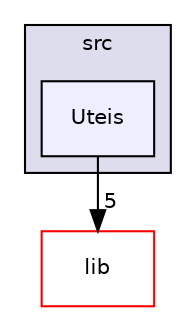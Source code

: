digraph "src/Uteis" {
  compound=true
  node [ fontsize="10", fontname="Helvetica"];
  edge [ labelfontsize="10", labelfontname="Helvetica"];
  subgraph clusterdir_68267d1309a1af8e8297ef4c3efbcdba {
    graph [ bgcolor="#ddddee", pencolor="black", label="src" fontname="Helvetica", fontsize="10", URL="dir_68267d1309a1af8e8297ef4c3efbcdba.html"]
  dir_8df5b1563d359b27a9ebde39528d124e [shape=box, label="Uteis", style="filled", fillcolor="#eeeeff", pencolor="black", URL="dir_8df5b1563d359b27a9ebde39528d124e.html"];
  }
  dir_97aefd0d527b934f1d99a682da8fe6a9 [shape=box label="lib" fillcolor="white" style="filled" color="red" URL="dir_97aefd0d527b934f1d99a682da8fe6a9.html"];
  dir_8df5b1563d359b27a9ebde39528d124e->dir_97aefd0d527b934f1d99a682da8fe6a9 [headlabel="5", labeldistance=1.5 headhref="dir_000009_000000.html"];
}
